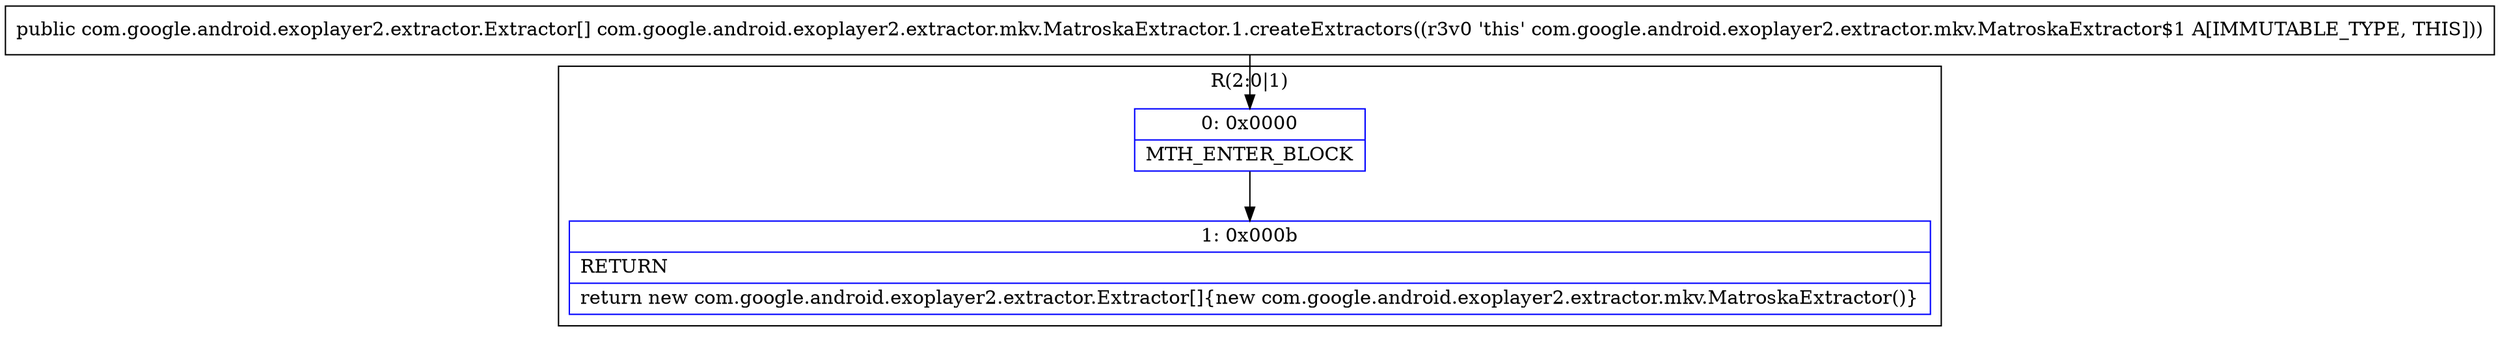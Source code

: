 digraph "CFG forcom.google.android.exoplayer2.extractor.mkv.MatroskaExtractor.1.createExtractors()[Lcom\/google\/android\/exoplayer2\/extractor\/Extractor;" {
subgraph cluster_Region_1427401311 {
label = "R(2:0|1)";
node [shape=record,color=blue];
Node_0 [shape=record,label="{0\:\ 0x0000|MTH_ENTER_BLOCK\l}"];
Node_1 [shape=record,label="{1\:\ 0x000b|RETURN\l|return new com.google.android.exoplayer2.extractor.Extractor[]\{new com.google.android.exoplayer2.extractor.mkv.MatroskaExtractor()\}\l}"];
}
MethodNode[shape=record,label="{public com.google.android.exoplayer2.extractor.Extractor[] com.google.android.exoplayer2.extractor.mkv.MatroskaExtractor.1.createExtractors((r3v0 'this' com.google.android.exoplayer2.extractor.mkv.MatroskaExtractor$1 A[IMMUTABLE_TYPE, THIS])) }"];
MethodNode -> Node_0;
Node_0 -> Node_1;
}

